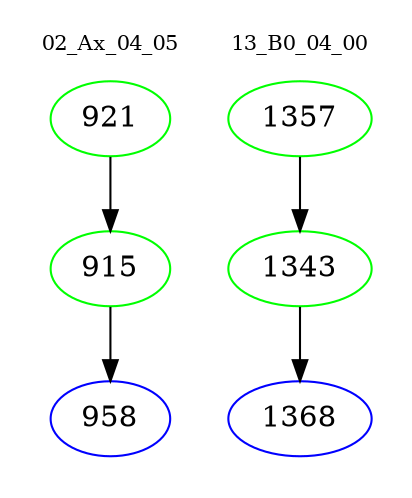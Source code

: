 digraph{
subgraph cluster_0 {
color = white
label = "02_Ax_04_05";
fontsize=10;
T0_921 [label="921", color="green"]
T0_921 -> T0_915 [color="black"]
T0_915 [label="915", color="green"]
T0_915 -> T0_958 [color="black"]
T0_958 [label="958", color="blue"]
}
subgraph cluster_1 {
color = white
label = "13_B0_04_00";
fontsize=10;
T1_1357 [label="1357", color="green"]
T1_1357 -> T1_1343 [color="black"]
T1_1343 [label="1343", color="green"]
T1_1343 -> T1_1368 [color="black"]
T1_1368 [label="1368", color="blue"]
}
}
